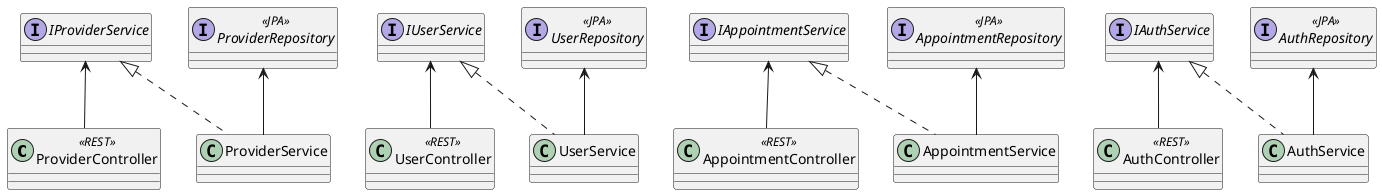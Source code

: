@startuml

class ProviderController <<REST>> {}
class UserController <<REST>> {}
class AppointmentController <<REST>> {}
class AuthController <<REST>> {}


interface IProviderService {}
interface IUserService {}
interface IAppointmentService {}
interface IAuthService {}

class ProviderService {}
class UserService {}
class AppointmentService {}
class AuthService {}

interface ProviderRepository <<JPA>> {}
interface UserRepository <<JPA>> {}
interface AppointmentRepository <<JPA>> {}
interface AuthRepository <<JPA>> {}

IProviderService <-- ProviderController
IProviderService <|.. ProviderService
IUserService <-- UserController
IUserService <|.. UserService
IAppointmentService <-- AppointmentController
IAppointmentService <|.. AppointmentService
IAuthService <-- AuthController
IAuthService <|.. AuthService

ProviderRepository <-- ProviderService
UserRepository <-- UserService
AppointmentRepository <-- AppointmentService
AuthRepository <-- AuthService


@enduml